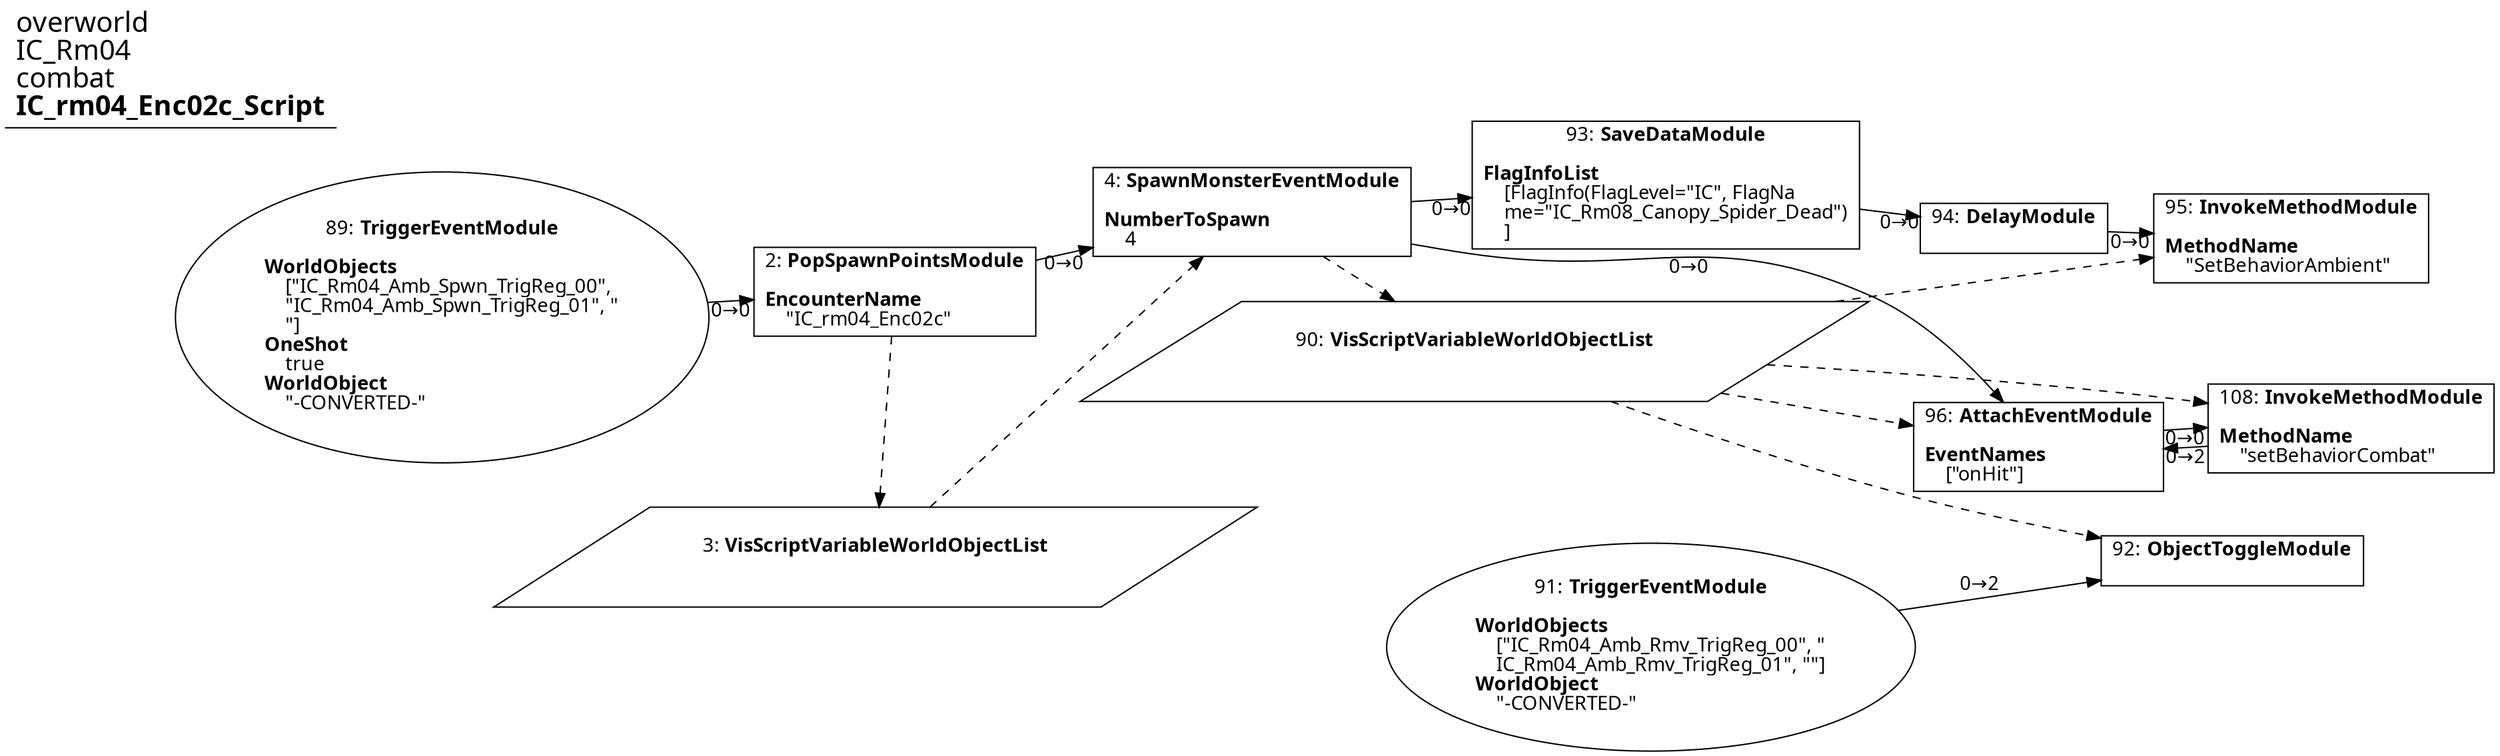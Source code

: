 digraph {
    layout = fdp;
    overlap = prism;
    sep = "+16";
    splines = spline;

    node [ shape = box ];

    graph [ fontname = "Segoe UI" ];
    node [ fontname = "Segoe UI" ];
    edge [ fontname = "Segoe UI" ];

    2 [ label = <2: <b>PopSpawnPointsModule</b><br/><br/><b>EncounterName</b><br align="left"/>    &quot;IC_rm04_Enc02c&quot;<br align="left"/>> ];
    2 [ pos = "0.29000002,-0.27400002!" ];
    2 -> 4 [ label = "0→0" ];
    2 -> 3 [ style = dashed ];

    3 [ label = <3: <b>VisScriptVariableWorldObjectList</b><br/><br/>> ];
    3 [ shape = parallelogram ]
    3 [ pos = "0.57600003,-0.39400002!" ];

    4 [ label = <4: <b>SpawnMonsterEventModule</b><br/><br/><b>NumberToSpawn</b><br align="left"/>    4<br align="left"/>> ];
    4 [ pos = "0.80700004,-0.27400002!" ];
    4 -> 93 [ label = "0→0" ];
    4 -> 96 [ label = "0→0" ];
    3 -> 4 [ style = dashed ];
    4 -> 90 [ style = dashed ];

    89 [ label = <89: <b>TriggerEventModule</b><br/><br/><b>WorldObjects</b><br align="left"/>    [&quot;IC_Rm04_Amb_Spwn_TrigReg_00&quot;, <br align="left"/>    &quot;IC_Rm04_Amb_Spwn_TrigReg_01&quot;, &quot;<br align="left"/>    &quot;]<br align="left"/><b>OneShot</b><br align="left"/>    true<br align="left"/><b>WorldObject</b><br align="left"/>    &quot;-CONVERTED-&quot;<br align="left"/>> ];
    89 [ shape = oval ]
    89 [ pos = "0.020000001,-0.27400002!" ];
    89 -> 2 [ label = "0→0" ];

    90 [ label = <90: <b>VisScriptVariableWorldObjectList</b><br/><br/>> ];
    90 [ shape = parallelogram ]
    90 [ pos = "1.258,-0.44000003!" ];

    91 [ label = <91: <b>TriggerEventModule</b><br/><br/><b>WorldObjects</b><br align="left"/>    [&quot;IC_Rm04_Amb_Rmv_TrigReg_00&quot;, &quot;<br align="left"/>    IC_Rm04_Amb_Rmv_TrigReg_01&quot;, &quot;&quot;]<br align="left"/><b>WorldObject</b><br align="left"/>    &quot;-CONVERTED-&quot;<br align="left"/>> ];
    91 [ shape = oval ]
    91 [ pos = "1.2670001,-0.708!" ];
    91 -> 92 [ label = "0→2" ];

    92 [ label = <92: <b>ObjectToggleModule</b><br/><br/>> ];
    92 [ pos = "1.6110001,-0.66200006!" ];
    90 -> 92 [ style = dashed ];

    93 [ label = <93: <b>SaveDataModule</b><br/><br/><b>FlagInfoList</b><br align="left"/>    [FlagInfo(FlagLevel=&quot;IC&quot;, FlagNa<br align="left"/>    me=&quot;IC_Rm08_Canopy_Spider_Dead&quot;)<br align="left"/>    ]<br align="left"/>> ];
    93 [ pos = "1.2600001,-0.27400002!" ];
    93 -> 94 [ label = "0→0" ];

    94 [ label = <94: <b>DelayModule</b><br/><br/>> ];
    94 [ pos = "1.4920001,-0.27400002!" ];
    94 -> 95 [ label = "0→0" ];

    95 [ label = <95: <b>InvokeMethodModule</b><br/><br/><b>MethodName</b><br align="left"/>    &quot;SetBehaviorAmbient&quot;<br align="left"/>> ];
    95 [ pos = "1.669,-0.27400002!" ];
    90 -> 95 [ style = dashed ];

    96 [ label = <96: <b>AttachEventModule</b><br/><br/><b>EventNames</b><br align="left"/>    [&quot;onHit&quot;]<br align="left"/>> ];
    96 [ pos = "1.4890001,-0.497!" ];
    96 -> 108 [ label = "0→0" ];
    90 -> 96 [ style = dashed ];

    108 [ label = <108: <b>InvokeMethodModule</b><br/><br/><b>MethodName</b><br align="left"/>    &quot;setBehaviorCombat&quot;<br align="left"/>> ];
    108 [ pos = "1.7340001,-0.497!" ];
    108 -> 96 [ label = "0→2" ];
    90 -> 108 [ style = dashed ];

    title [ pos = "0.019000001,-0.273!" ];
    title [ shape = underline ];
    title [ label = <<font point-size="20">overworld<br align="left"/>IC_Rm04<br align="left"/>combat<br align="left"/><b>IC_rm04_Enc02c_Script</b><br align="left"/></font>> ];
}

